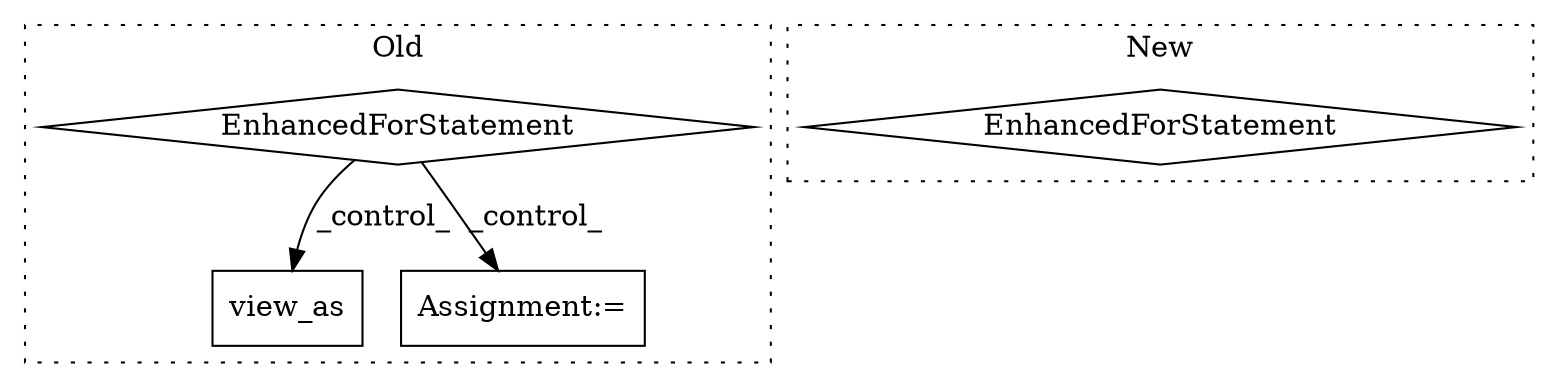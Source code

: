 digraph G {
subgraph cluster0 {
1 [label="view_as" a="32" s="4455,4467" l="8,1" shape="box"];
3 [label="EnhancedForStatement" a="70" s="3967,4057" l="66,2" shape="diamond"];
4 [label="Assignment:=" a="7" s="4124" l="11" shape="box"];
label = "Old";
style="dotted";
}
subgraph cluster1 {
2 [label="EnhancedForStatement" a="70" s="3781,3877" l="72,2" shape="diamond"];
label = "New";
style="dotted";
}
3 -> 1 [label="_control_"];
3 -> 4 [label="_control_"];
}